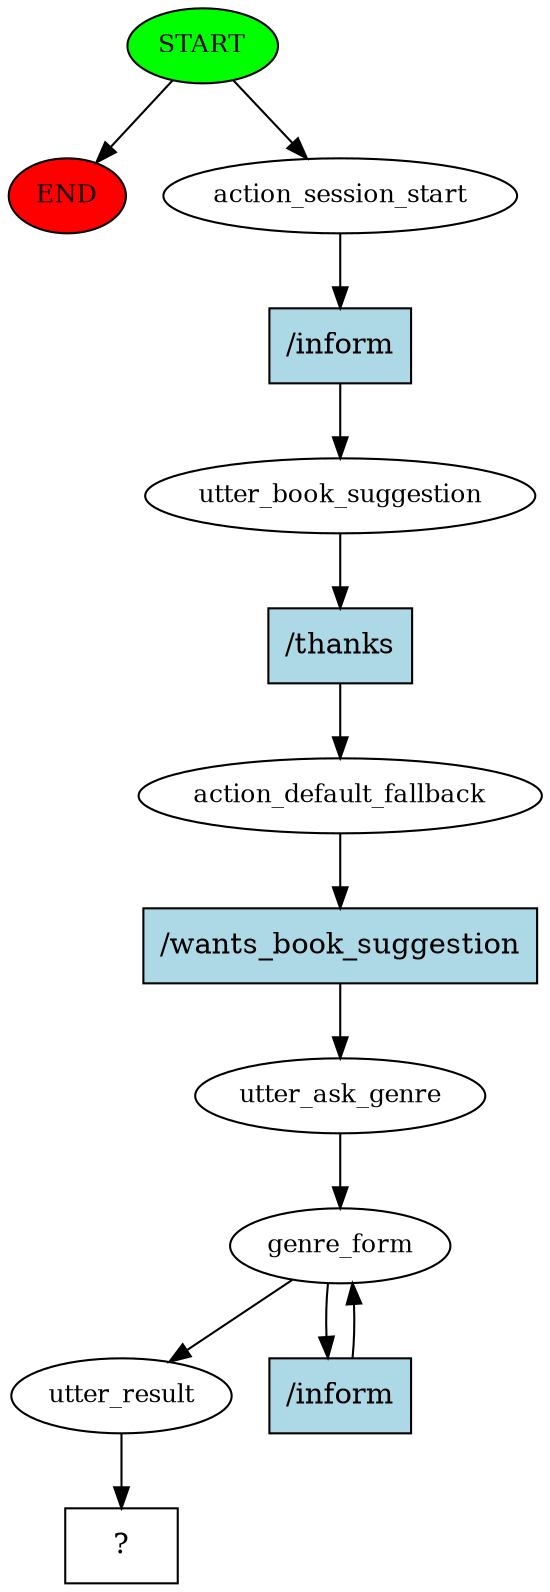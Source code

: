digraph  {
0 [class="start active", fillcolor=green, fontsize=12, label=START, style=filled];
"-1" [class=end, fillcolor=red, fontsize=12, label=END, style=filled];
1 [class=active, fontsize=12, label=action_session_start];
2 [class=active, fontsize=12, label=utter_book_suggestion];
3 [class=active, fontsize=12, label=action_default_fallback];
4 [class=active, fontsize=12, label=utter_ask_genre];
5 [class=active, fontsize=12, label=genre_form];
7 [class=active, fontsize=12, label=utter_result];
8 [class="intent dashed active", label="  ?  ", shape=rect];
9 [class="intent active", fillcolor=lightblue, label="/inform", shape=rect, style=filled];
10 [class="intent active", fillcolor=lightblue, label="/thanks", shape=rect, style=filled];
11 [class="intent active", fillcolor=lightblue, label="/wants_book_suggestion", shape=rect, style=filled];
12 [class="intent active", fillcolor=lightblue, label="/inform", shape=rect, style=filled];
0 -> "-1"  [class="", key=NONE, label=""];
0 -> 1  [class=active, key=NONE, label=""];
1 -> 9  [class=active, key=0];
2 -> 10  [class=active, key=0];
3 -> 11  [class=active, key=0];
4 -> 5  [class=active, key=NONE, label=""];
5 -> 7  [class=active, key=NONE, label=""];
5 -> 12  [class=active, key=0];
7 -> 8  [class=active, key=NONE, label=""];
9 -> 2  [class=active, key=0];
10 -> 3  [class=active, key=0];
11 -> 4  [class=active, key=0];
12 -> 5  [class=active, key=0];
}
